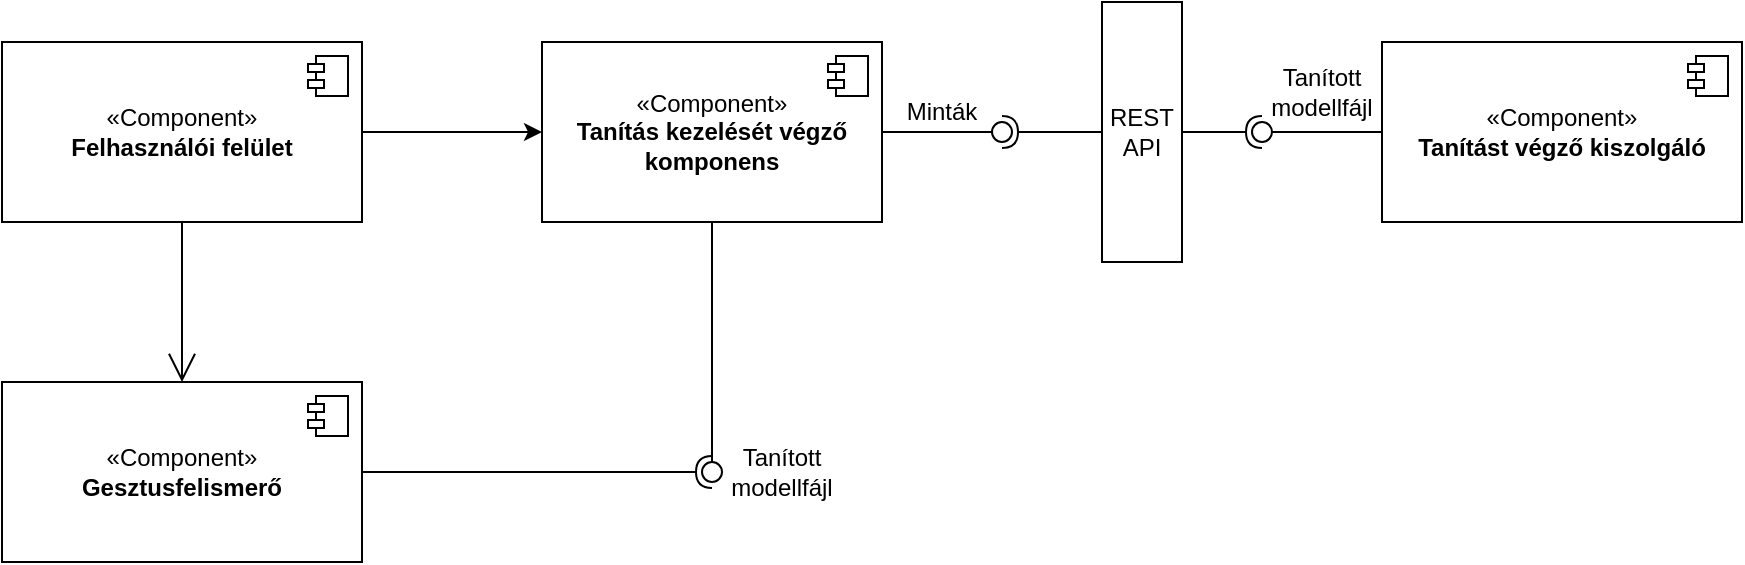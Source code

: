 <mxfile version="26.0.16">
  <diagram name="1 oldal" id="QC9mKgHOPLL-084g5aI9">
    <mxGraphModel dx="1290" dy="583" grid="1" gridSize="10" guides="1" tooltips="1" connect="1" arrows="1" fold="1" page="1" pageScale="1" pageWidth="827" pageHeight="1169" math="0" shadow="0">
      <root>
        <mxCell id="0" />
        <mxCell id="1" parent="0" />
        <mxCell id="mk27NyhZZWG-IAZivGLT-1" value="«Component&lt;span style=&quot;background-color: transparent; color: light-dark(rgb(0, 0, 0), rgb(255, 255, 255));&quot;&gt;»&lt;/span&gt;&lt;div&gt;&lt;b&gt;Felhasználói felület&lt;/b&gt;&lt;/div&gt;" style="html=1;dropTarget=0;whiteSpace=wrap;" parent="1" vertex="1">
          <mxGeometry x="10" y="50" width="180" height="90" as="geometry" />
        </mxCell>
        <mxCell id="mk27NyhZZWG-IAZivGLT-2" value="" style="shape=module;jettyWidth=8;jettyHeight=4;" parent="mk27NyhZZWG-IAZivGLT-1" vertex="1">
          <mxGeometry x="1" width="20" height="20" relative="1" as="geometry">
            <mxPoint x="-27" y="7" as="offset" />
          </mxGeometry>
        </mxCell>
        <mxCell id="mk27NyhZZWG-IAZivGLT-3" value="«Component»&lt;br&gt;&lt;b&gt;Gesztusfelismerő&lt;/b&gt;" style="html=1;dropTarget=0;whiteSpace=wrap;" parent="1" vertex="1">
          <mxGeometry x="10" y="220" width="180" height="90" as="geometry" />
        </mxCell>
        <mxCell id="mk27NyhZZWG-IAZivGLT-4" value="" style="shape=module;jettyWidth=8;jettyHeight=4;" parent="mk27NyhZZWG-IAZivGLT-3" vertex="1">
          <mxGeometry x="1" width="20" height="20" relative="1" as="geometry">
            <mxPoint x="-27" y="7" as="offset" />
          </mxGeometry>
        </mxCell>
        <mxCell id="mk27NyhZZWG-IAZivGLT-5" value="" style="endArrow=open;endFill=1;endSize=12;html=1;rounded=0;exitX=0.5;exitY=1;exitDx=0;exitDy=0;entryX=0.5;entryY=0;entryDx=0;entryDy=0;" parent="1" source="mk27NyhZZWG-IAZivGLT-1" target="mk27NyhZZWG-IAZivGLT-3" edge="1">
          <mxGeometry width="160" relative="1" as="geometry">
            <mxPoint x="210" y="240" as="sourcePoint" />
            <mxPoint x="370" y="240" as="targetPoint" />
          </mxGeometry>
        </mxCell>
        <mxCell id="mk27NyhZZWG-IAZivGLT-6" value="«Component»&lt;br&gt;&lt;b&gt;Tanítás kezelését végző komponens&lt;/b&gt;" style="html=1;dropTarget=0;whiteSpace=wrap;" parent="1" vertex="1">
          <mxGeometry x="280" y="50" width="170" height="90" as="geometry" />
        </mxCell>
        <mxCell id="mk27NyhZZWG-IAZivGLT-7" value="" style="shape=module;jettyWidth=8;jettyHeight=4;" parent="mk27NyhZZWG-IAZivGLT-6" vertex="1">
          <mxGeometry x="1" width="20" height="20" relative="1" as="geometry">
            <mxPoint x="-27" y="7" as="offset" />
          </mxGeometry>
        </mxCell>
        <mxCell id="mk27NyhZZWG-IAZivGLT-8" value="" style="endArrow=classic;html=1;rounded=0;exitX=1;exitY=0.5;exitDx=0;exitDy=0;entryX=0;entryY=0.5;entryDx=0;entryDy=0;" parent="1" source="mk27NyhZZWG-IAZivGLT-1" target="mk27NyhZZWG-IAZivGLT-6" edge="1">
          <mxGeometry width="50" height="50" relative="1" as="geometry">
            <mxPoint x="170" y="280" as="sourcePoint" />
            <mxPoint x="220" y="230" as="targetPoint" />
          </mxGeometry>
        </mxCell>
        <mxCell id="mk27NyhZZWG-IAZivGLT-9" value="«Component»&lt;br&gt;&lt;b&gt;Tanítást végző kiszolgáló&lt;/b&gt;" style="html=1;dropTarget=0;whiteSpace=wrap;" parent="1" vertex="1">
          <mxGeometry x="700" y="50" width="180" height="90" as="geometry" />
        </mxCell>
        <mxCell id="mk27NyhZZWG-IAZivGLT-10" value="" style="shape=module;jettyWidth=8;jettyHeight=4;" parent="mk27NyhZZWG-IAZivGLT-9" vertex="1">
          <mxGeometry x="1" width="20" height="20" relative="1" as="geometry">
            <mxPoint x="-27" y="7" as="offset" />
          </mxGeometry>
        </mxCell>
        <mxCell id="mk27NyhZZWG-IAZivGLT-30" value="" style="rounded=0;orthogonalLoop=1;jettySize=auto;html=1;endArrow=halfCircle;endFill=0;endSize=6;strokeWidth=1;sketch=0;exitX=1;exitY=0.5;exitDx=0;exitDy=0;" parent="1" source="mk27NyhZZWG-IAZivGLT-3" target="mk27NyhZZWG-IAZivGLT-32" edge="1">
          <mxGeometry relative="1" as="geometry">
            <mxPoint x="414" y="235" as="sourcePoint" />
          </mxGeometry>
        </mxCell>
        <mxCell id="mk27NyhZZWG-IAZivGLT-31" value="" style="rounded=0;orthogonalLoop=1;jettySize=auto;html=1;endArrow=oval;endFill=0;sketch=0;sourcePerimeterSpacing=0;targetPerimeterSpacing=0;endSize=10;exitX=0.5;exitY=1;exitDx=0;exitDy=0;" parent="1" source="mk27NyhZZWG-IAZivGLT-6" target="mk27NyhZZWG-IAZivGLT-32" edge="1">
          <mxGeometry relative="1" as="geometry">
            <mxPoint x="374" y="235" as="sourcePoint" />
          </mxGeometry>
        </mxCell>
        <mxCell id="mk27NyhZZWG-IAZivGLT-32" value="" style="ellipse;whiteSpace=wrap;html=1;align=center;aspect=fixed;fillColor=none;strokeColor=none;resizable=0;perimeter=centerPerimeter;rotatable=0;allowArrows=0;points=[];outlineConnect=1;" parent="1" vertex="1">
          <mxGeometry x="360" y="260" width="10" height="10" as="geometry" />
        </mxCell>
        <mxCell id="mk27NyhZZWG-IAZivGLT-34" value="Tanított modellfájl" style="text;html=1;align=center;verticalAlign=middle;whiteSpace=wrap;rounded=0;" parent="1" vertex="1">
          <mxGeometry x="370" y="250" width="60" height="30" as="geometry" />
        </mxCell>
        <mxCell id="8HpUug7lIjF7TZySOgyC-2" value="REST API" style="html=1;whiteSpace=wrap;direction=south;" vertex="1" parent="1">
          <mxGeometry x="560" y="30" width="40" height="130" as="geometry" />
        </mxCell>
        <mxCell id="8HpUug7lIjF7TZySOgyC-3" value="" style="rounded=0;orthogonalLoop=1;jettySize=auto;html=1;endArrow=halfCircle;endFill=0;endSize=6;strokeWidth=1;sketch=0;exitX=0.5;exitY=1;exitDx=0;exitDy=0;" edge="1" parent="1" source="8HpUug7lIjF7TZySOgyC-2">
          <mxGeometry relative="1" as="geometry">
            <mxPoint x="460" y="305" as="sourcePoint" />
            <mxPoint x="510" y="95" as="targetPoint" />
          </mxGeometry>
        </mxCell>
        <mxCell id="8HpUug7lIjF7TZySOgyC-4" value="" style="rounded=0;orthogonalLoop=1;jettySize=auto;html=1;endArrow=oval;endFill=0;sketch=0;sourcePerimeterSpacing=0;targetPerimeterSpacing=0;endSize=10;exitX=1;exitY=0.5;exitDx=0;exitDy=0;" edge="1" parent="1" source="mk27NyhZZWG-IAZivGLT-6">
          <mxGeometry relative="1" as="geometry">
            <mxPoint x="390" y="305" as="sourcePoint" />
            <mxPoint x="510" y="95" as="targetPoint" />
          </mxGeometry>
        </mxCell>
        <mxCell id="8HpUug7lIjF7TZySOgyC-5" value="" style="ellipse;whiteSpace=wrap;html=1;align=center;aspect=fixed;fillColor=none;strokeColor=none;resizable=0;perimeter=centerPerimeter;rotatable=0;allowArrows=0;points=[];outlineConnect=1;" vertex="1" parent="1">
          <mxGeometry x="405" y="300" width="10" height="10" as="geometry" />
        </mxCell>
        <mxCell id="8HpUug7lIjF7TZySOgyC-6" value="" style="rounded=0;orthogonalLoop=1;jettySize=auto;html=1;endArrow=halfCircle;endFill=0;endSize=6;strokeWidth=1;sketch=0;exitX=0.5;exitY=0;exitDx=0;exitDy=0;" edge="1" parent="1" source="8HpUug7lIjF7TZySOgyC-2">
          <mxGeometry relative="1" as="geometry">
            <mxPoint x="460" y="305" as="sourcePoint" />
            <mxPoint x="640" y="95" as="targetPoint" />
          </mxGeometry>
        </mxCell>
        <mxCell id="8HpUug7lIjF7TZySOgyC-7" value="" style="rounded=0;orthogonalLoop=1;jettySize=auto;html=1;endArrow=oval;endFill=0;sketch=0;sourcePerimeterSpacing=0;targetPerimeterSpacing=0;endSize=10;exitX=0;exitY=0.5;exitDx=0;exitDy=0;" edge="1" parent="1" source="mk27NyhZZWG-IAZivGLT-9">
          <mxGeometry relative="1" as="geometry">
            <mxPoint x="420" y="305" as="sourcePoint" />
            <mxPoint x="640" y="95" as="targetPoint" />
          </mxGeometry>
        </mxCell>
        <mxCell id="8HpUug7lIjF7TZySOgyC-8" value="" style="ellipse;whiteSpace=wrap;html=1;align=center;aspect=fixed;fillColor=none;strokeColor=none;resizable=0;perimeter=centerPerimeter;rotatable=0;allowArrows=0;points=[];outlineConnect=1;" vertex="1" parent="1">
          <mxGeometry x="405" y="300" width="10" height="10" as="geometry" />
        </mxCell>
        <mxCell id="8HpUug7lIjF7TZySOgyC-9" value="Minták" style="text;html=1;align=center;verticalAlign=middle;whiteSpace=wrap;rounded=0;" vertex="1" parent="1">
          <mxGeometry x="450" y="70" width="60" height="30" as="geometry" />
        </mxCell>
        <mxCell id="8HpUug7lIjF7TZySOgyC-10" value="Tanított modellfájl" style="text;html=1;align=center;verticalAlign=middle;whiteSpace=wrap;rounded=0;" vertex="1" parent="1">
          <mxGeometry x="640" y="60" width="60" height="30" as="geometry" />
        </mxCell>
      </root>
    </mxGraphModel>
  </diagram>
</mxfile>
